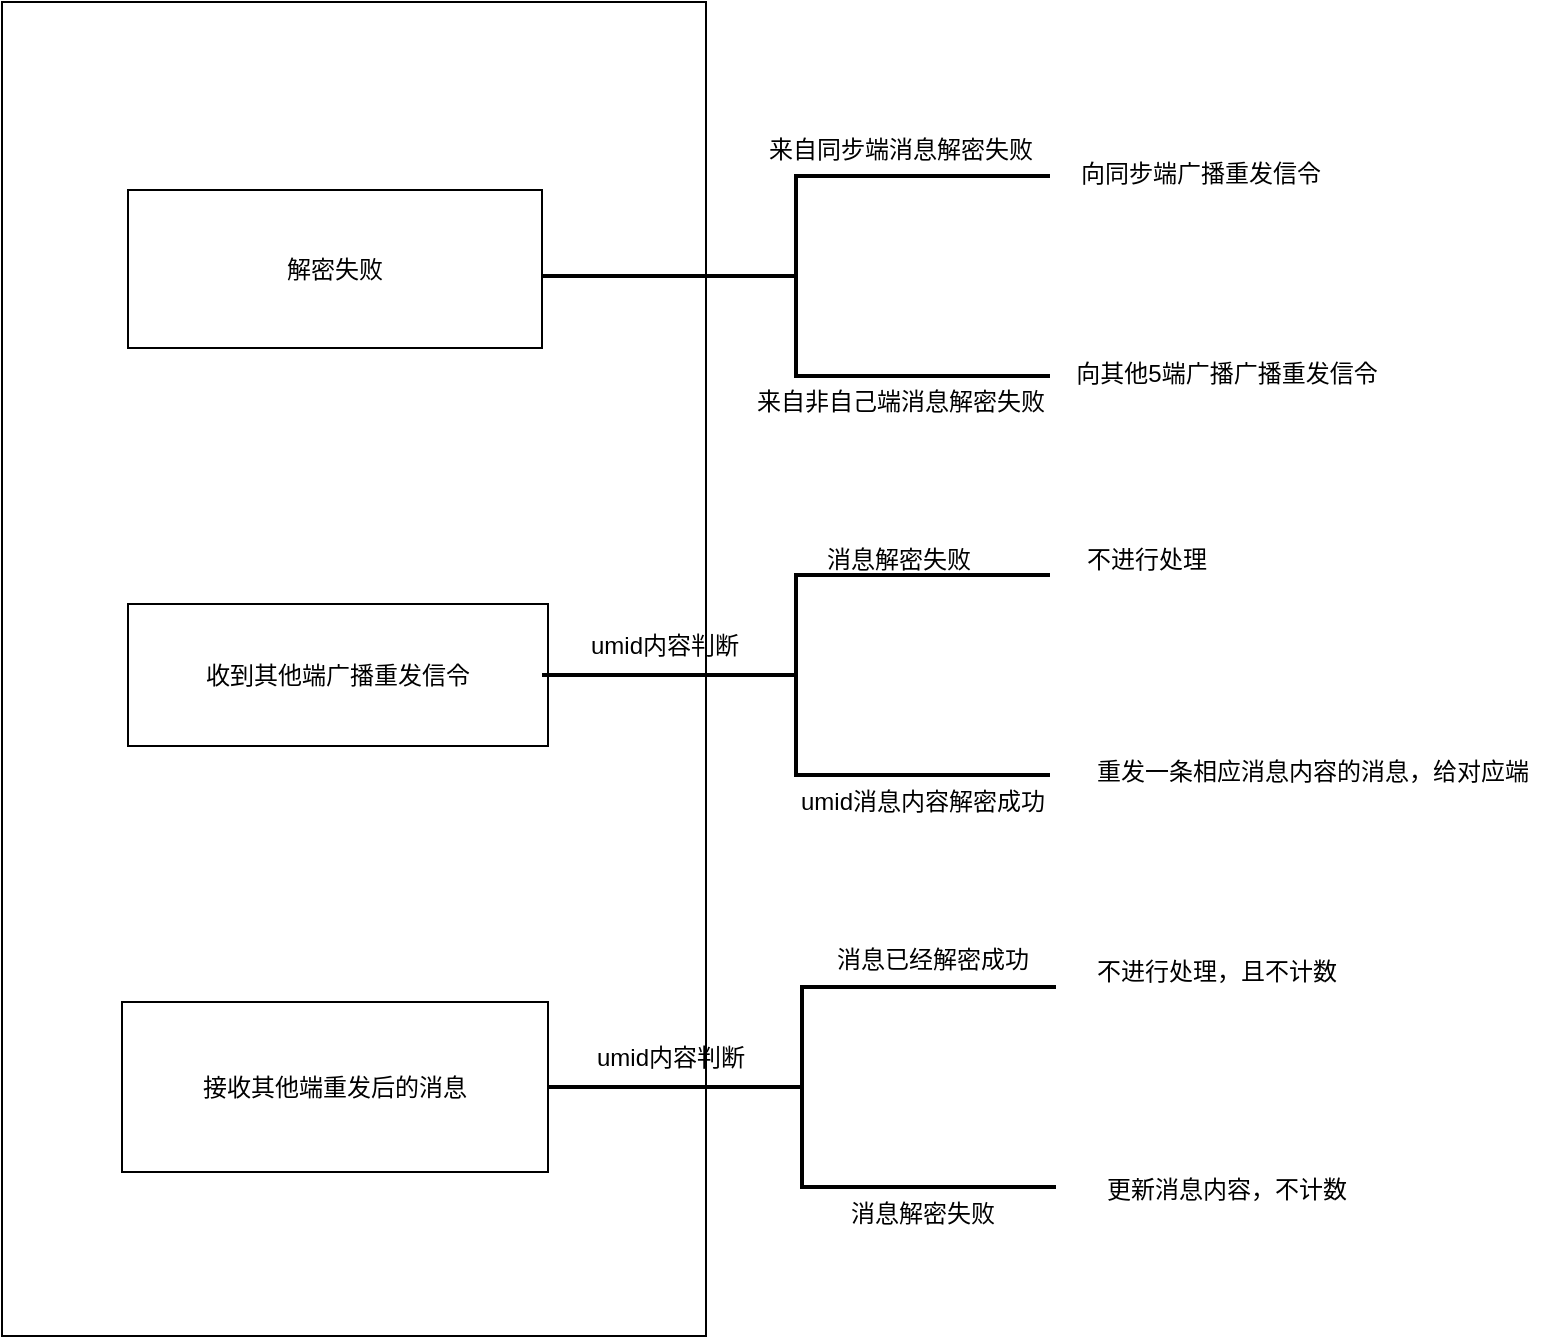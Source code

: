 <mxfile version="20.8.20" type="github">
  <diagram name="第 1 页" id="8ZPXs8R_RqCTlA4J9vmN">
    <mxGraphModel dx="1674" dy="774" grid="0" gridSize="10" guides="1" tooltips="1" connect="1" arrows="1" fold="1" page="1" pageScale="1" pageWidth="827" pageHeight="1169" math="0" shadow="0">
      <root>
        <mxCell id="0" />
        <mxCell id="1" parent="0" />
        <mxCell id="3uq8i5xLdz4IewAAHZr6-1" value="" style="rounded=0;whiteSpace=wrap;html=1;" vertex="1" parent="1">
          <mxGeometry x="98" y="93" width="352" height="667" as="geometry" />
        </mxCell>
        <mxCell id="3uq8i5xLdz4IewAAHZr6-2" value="解密失败" style="rounded=0;whiteSpace=wrap;html=1;" vertex="1" parent="1">
          <mxGeometry x="161" y="187" width="207" height="79" as="geometry" />
        </mxCell>
        <mxCell id="3uq8i5xLdz4IewAAHZr6-4" value="收到其他端广播重发信令" style="rounded=0;whiteSpace=wrap;html=1;" vertex="1" parent="1">
          <mxGeometry x="161" y="394" width="210" height="71" as="geometry" />
        </mxCell>
        <mxCell id="3uq8i5xLdz4IewAAHZr6-5" value="接收其他端重发后的消息" style="rounded=0;whiteSpace=wrap;html=1;" vertex="1" parent="1">
          <mxGeometry x="158" y="593" width="213" height="85" as="geometry" />
        </mxCell>
        <mxCell id="3uq8i5xLdz4IewAAHZr6-19" value="" style="strokeWidth=2;html=1;shape=mxgraph.flowchart.annotation_2;align=left;labelPosition=right;pointerEvents=1;" vertex="1" parent="1">
          <mxGeometry x="368" y="180" width="254" height="100" as="geometry" />
        </mxCell>
        <mxCell id="3uq8i5xLdz4IewAAHZr6-20" value="来自同步端消息解密失败" style="text;html=1;align=center;verticalAlign=middle;resizable=0;points=[];autosize=1;strokeColor=none;fillColor=none;" vertex="1" parent="1">
          <mxGeometry x="472" y="154" width="150" height="26" as="geometry" />
        </mxCell>
        <mxCell id="3uq8i5xLdz4IewAAHZr6-21" value="来自非自己端消息解密失败" style="text;html=1;align=center;verticalAlign=middle;resizable=0;points=[];autosize=1;strokeColor=none;fillColor=none;" vertex="1" parent="1">
          <mxGeometry x="466" y="280" width="162" height="26" as="geometry" />
        </mxCell>
        <mxCell id="3uq8i5xLdz4IewAAHZr6-22" value="向同步端广播重发信令" style="text;html=1;align=center;verticalAlign=middle;resizable=0;points=[];autosize=1;strokeColor=none;fillColor=none;" vertex="1" parent="1">
          <mxGeometry x="628" y="166" width="138" height="26" as="geometry" />
        </mxCell>
        <mxCell id="3uq8i5xLdz4IewAAHZr6-23" value="向其他5端广播广播重发信令" style="text;html=1;align=center;verticalAlign=middle;resizable=0;points=[];autosize=1;strokeColor=none;fillColor=none;" vertex="1" parent="1">
          <mxGeometry x="625" y="266" width="169" height="26" as="geometry" />
        </mxCell>
        <mxCell id="3uq8i5xLdz4IewAAHZr6-24" value="" style="strokeWidth=2;html=1;shape=mxgraph.flowchart.annotation_2;align=left;labelPosition=right;pointerEvents=1;" vertex="1" parent="1">
          <mxGeometry x="368" y="379.5" width="254" height="100" as="geometry" />
        </mxCell>
        <mxCell id="3uq8i5xLdz4IewAAHZr6-25" value="umid内容判断" style="text;html=1;align=center;verticalAlign=middle;resizable=0;points=[];autosize=1;strokeColor=none;fillColor=none;" vertex="1" parent="1">
          <mxGeometry x="383" y="402" width="92" height="26" as="geometry" />
        </mxCell>
        <mxCell id="3uq8i5xLdz4IewAAHZr6-26" value="消息解密失败" style="text;html=1;align=center;verticalAlign=middle;resizable=0;points=[];autosize=1;strokeColor=none;fillColor=none;" vertex="1" parent="1">
          <mxGeometry x="501" y="359" width="90" height="26" as="geometry" />
        </mxCell>
        <mxCell id="3uq8i5xLdz4IewAAHZr6-27" value="不进行处理" style="text;html=1;align=center;verticalAlign=middle;resizable=0;points=[];autosize=1;strokeColor=none;fillColor=none;" vertex="1" parent="1">
          <mxGeometry x="631" y="359" width="78" height="26" as="geometry" />
        </mxCell>
        <mxCell id="3uq8i5xLdz4IewAAHZr6-28" value="umid消息内容解密成功" style="text;html=1;align=center;verticalAlign=middle;resizable=0;points=[];autosize=1;strokeColor=none;fillColor=none;" vertex="1" parent="1">
          <mxGeometry x="488" y="479.5" width="140" height="26" as="geometry" />
        </mxCell>
        <mxCell id="3uq8i5xLdz4IewAAHZr6-29" value="重发一条相应消息内容的消息，给对应端" style="text;html=1;align=center;verticalAlign=middle;resizable=0;points=[];autosize=1;strokeColor=none;fillColor=none;" vertex="1" parent="1">
          <mxGeometry x="636" y="465" width="234" height="26" as="geometry" />
        </mxCell>
        <mxCell id="3uq8i5xLdz4IewAAHZr6-30" value="" style="strokeWidth=2;html=1;shape=mxgraph.flowchart.annotation_2;align=left;labelPosition=right;pointerEvents=1;" vertex="1" parent="1">
          <mxGeometry x="371" y="585.5" width="254" height="100" as="geometry" />
        </mxCell>
        <mxCell id="3uq8i5xLdz4IewAAHZr6-31" value="umid内容判断" style="text;html=1;align=center;verticalAlign=middle;resizable=0;points=[];autosize=1;strokeColor=none;fillColor=none;" vertex="1" parent="1">
          <mxGeometry x="386" y="608" width="92" height="26" as="geometry" />
        </mxCell>
        <mxCell id="3uq8i5xLdz4IewAAHZr6-32" value="消息已经解密成功" style="text;html=1;align=center;verticalAlign=middle;resizable=0;points=[];autosize=1;strokeColor=none;fillColor=none;" vertex="1" parent="1">
          <mxGeometry x="506" y="559" width="114" height="26" as="geometry" />
        </mxCell>
        <mxCell id="3uq8i5xLdz4IewAAHZr6-33" value="不进行处理，且不计数" style="text;html=1;align=center;verticalAlign=middle;resizable=0;points=[];autosize=1;strokeColor=none;fillColor=none;" vertex="1" parent="1">
          <mxGeometry x="636" y="565" width="138" height="26" as="geometry" />
        </mxCell>
        <mxCell id="3uq8i5xLdz4IewAAHZr6-34" value="消息解密失败" style="text;html=1;align=center;verticalAlign=middle;resizable=0;points=[];autosize=1;strokeColor=none;fillColor=none;" vertex="1" parent="1">
          <mxGeometry x="513" y="685.5" width="90" height="26" as="geometry" />
        </mxCell>
        <mxCell id="3uq8i5xLdz4IewAAHZr6-35" value="更新消息内容，不计数" style="text;html=1;align=center;verticalAlign=middle;resizable=0;points=[];autosize=1;strokeColor=none;fillColor=none;" vertex="1" parent="1">
          <mxGeometry x="640.5" y="674" width="138" height="26" as="geometry" />
        </mxCell>
      </root>
    </mxGraphModel>
  </diagram>
</mxfile>
